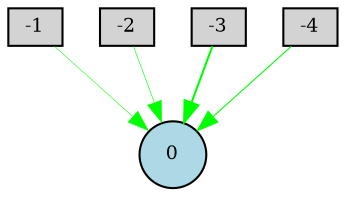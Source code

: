 digraph {
	node [fontsize=9 height=0.2 shape=circle width=0.2]
	-1 [fillcolor=lightgray shape=box style=filled]
	-2 [fillcolor=lightgray shape=box style=filled]
	-3 [fillcolor=lightgray shape=box style=filled]
	-4 [fillcolor=lightgray shape=box style=filled]
	0 [fillcolor=lightblue style=filled]
	-4 -> 0 [color=green penwidth=0.5258396564236252 style=solid]
	-2 -> 0 [color=green penwidth=0.29316762176658195 style=solid]
	-3 -> 0 [color=green penwidth=0.9963439184165397 style=solid]
	-1 -> 0 [color=green penwidth=0.2593505625778604 style=solid]
}
